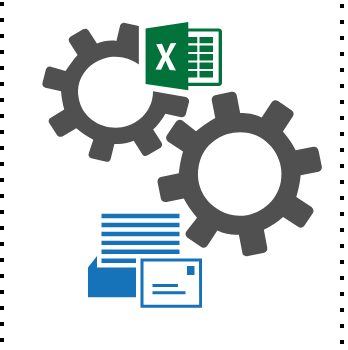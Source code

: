 <mxfile version="16.5.1" type="github">
  <diagram id="1JeY60_LB5EDOYDjVPQe" name="Page-1">
    <mxGraphModel dx="825" dy="524" grid="1" gridSize="10" guides="1" tooltips="1" connect="1" arrows="1" fold="1" page="1" pageScale="1" pageWidth="827" pageHeight="1169" math="0" shadow="0">
      <root>
        <mxCell id="0" />
        <mxCell id="1" parent="0" />
        <mxCell id="uUXFVf64uywFX2VaBflz-3" value="" style="sketch=0;pointerEvents=1;shadow=0;dashed=0;html=1;strokeColor=none;fillColor=#505050;labelPosition=center;verticalLabelPosition=bottom;verticalAlign=top;outlineConnect=0;align=center;shape=mxgraph.office.services.excel_services;" vertex="1" parent="1">
          <mxGeometry x="40" y="40" width="90" height="70" as="geometry" />
        </mxCell>
        <mxCell id="uUXFVf64uywFX2VaBflz-6" value="" style="sketch=0;pointerEvents=1;shadow=0;dashed=0;html=1;strokeColor=none;fillColor=#505050;labelPosition=center;verticalLabelPosition=bottom;verticalAlign=top;outlineConnect=0;align=center;shape=mxgraph.office.concepts.settings;rotation=11.2;" vertex="1" parent="1">
          <mxGeometry x="98.91" y="76" width="80" height="80" as="geometry" />
        </mxCell>
        <mxCell id="uUXFVf64uywFX2VaBflz-7" value="" style="sketch=0;pointerEvents=1;shadow=0;dashed=0;html=1;strokeColor=none;fillColor=#1673BA;labelPosition=center;verticalLabelPosition=bottom;verticalAlign=top;outlineConnect=0;align=center;shape=mxgraph.office.communications.email_workloaad;" vertex="1" parent="1">
          <mxGeometry x="63" y="135.89" width="57" height="47" as="geometry" />
        </mxCell>
        <mxCell id="uUXFVf64uywFX2VaBflz-10" value="" style="endArrow=none;dashed=1;html=1;dashPattern=1 3;strokeWidth=2;rounded=0;" edge="1" parent="1">
          <mxGeometry width="50" height="50" relative="1" as="geometry">
            <mxPoint x="20" y="200" as="sourcePoint" />
            <mxPoint x="20" y="30" as="targetPoint" />
          </mxGeometry>
        </mxCell>
        <mxCell id="uUXFVf64uywFX2VaBflz-11" value="" style="endArrow=none;dashed=1;html=1;dashPattern=1 3;strokeWidth=2;rounded=0;" edge="1" parent="1">
          <mxGeometry width="50" height="50" relative="1" as="geometry">
            <mxPoint x="190" y="201" as="sourcePoint" />
            <mxPoint x="190" y="31" as="targetPoint" />
          </mxGeometry>
        </mxCell>
      </root>
    </mxGraphModel>
  </diagram>
</mxfile>
